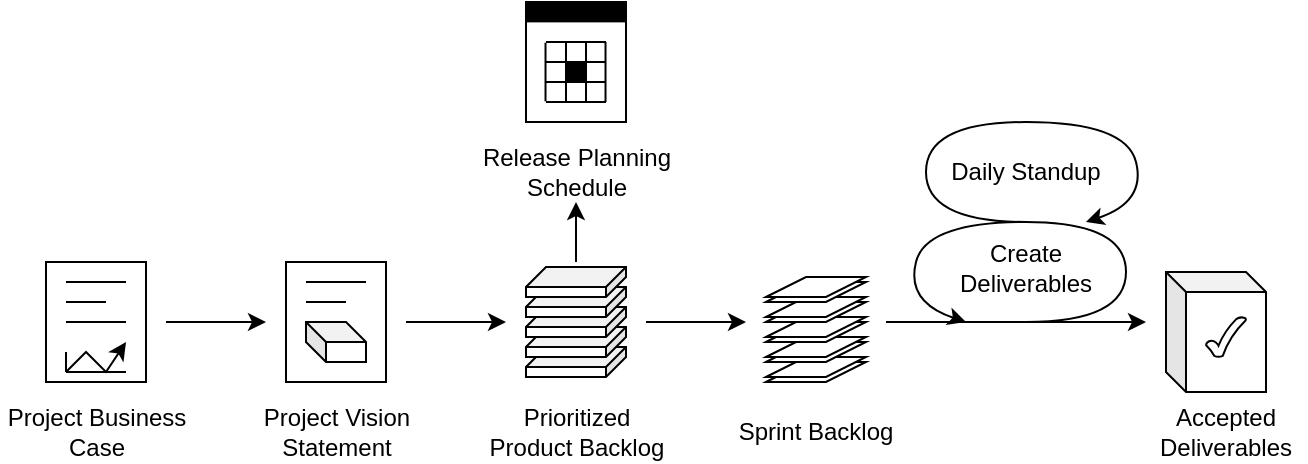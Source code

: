 <mxfile>
    <diagram id="G1Mfq-PvlLAGUP9QrzQ2" name="Page-1">
        <mxGraphModel dx="1170" dy="825" grid="1" gridSize="10" guides="1" tooltips="1" connect="1" arrows="1" fold="1" page="0" pageScale="1" pageWidth="827" pageHeight="1169" background="#ffffff" math="0" shadow="0">
            <root>
                <mxCell id="0"/>
                <mxCell id="1" parent="0"/>
                <mxCell id="7c8aWqgZJzVEwE5ocmlc-44" value="" style="group" parent="1" vertex="1" connectable="0">
                    <mxGeometry x="320" y="192.5" width="50" height="55" as="geometry"/>
                </mxCell>
                <mxCell id="7c8aWqgZJzVEwE5ocmlc-36" value="" style="shape=cube;whiteSpace=wrap;html=1;boundedLbl=1;backgroundOutline=1;darkOpacity=0.05;darkOpacity2=0.1;fillColor=none;size=10;flipH=1;" parent="7c8aWqgZJzVEwE5ocmlc-44" vertex="1">
                    <mxGeometry y="40" width="50" height="15" as="geometry"/>
                </mxCell>
                <mxCell id="7c8aWqgZJzVEwE5ocmlc-40" value="" style="shape=cube;whiteSpace=wrap;html=1;boundedLbl=1;backgroundOutline=1;darkOpacity=0.05;darkOpacity2=0.1;fillColor=default;size=10;flipH=1;" parent="7c8aWqgZJzVEwE5ocmlc-44" vertex="1">
                    <mxGeometry y="30" width="50" height="15" as="geometry"/>
                </mxCell>
                <mxCell id="7c8aWqgZJzVEwE5ocmlc-41" value="" style="shape=cube;whiteSpace=wrap;html=1;boundedLbl=1;backgroundOutline=1;darkOpacity=0.05;darkOpacity2=0.1;fillColor=default;size=10;flipH=1;" parent="7c8aWqgZJzVEwE5ocmlc-44" vertex="1">
                    <mxGeometry y="20" width="50" height="15" as="geometry"/>
                </mxCell>
                <mxCell id="7c8aWqgZJzVEwE5ocmlc-42" value="" style="shape=cube;whiteSpace=wrap;html=1;boundedLbl=1;backgroundOutline=1;darkOpacity=0.05;darkOpacity2=0.1;fillColor=default;size=10;flipH=1;" parent="7c8aWqgZJzVEwE5ocmlc-44" vertex="1">
                    <mxGeometry y="10" width="50" height="15" as="geometry"/>
                </mxCell>
                <mxCell id="7c8aWqgZJzVEwE5ocmlc-43" value="" style="shape=cube;whiteSpace=wrap;html=1;boundedLbl=1;backgroundOutline=1;darkOpacity=0.05;darkOpacity2=0.1;fillColor=default;size=10;flipH=1;" parent="7c8aWqgZJzVEwE5ocmlc-44" vertex="1">
                    <mxGeometry width="50" height="15" as="geometry"/>
                </mxCell>
                <mxCell id="zlFvbanUK3Qge2jHVLBS-4" value="" style="group" parent="1" vertex="1" connectable="0">
                    <mxGeometry x="80" y="190" width="50" height="60" as="geometry"/>
                </mxCell>
                <mxCell id="zlFvbanUK3Qge2jHVLBS-3" value="" style="rounded=0;whiteSpace=wrap;html=1;" parent="zlFvbanUK3Qge2jHVLBS-4" vertex="1">
                    <mxGeometry width="50" height="60" as="geometry"/>
                </mxCell>
                <mxCell id="7c8aWqgZJzVEwE5ocmlc-18" value="" style="endArrow=none;html=1;rounded=0;" parent="zlFvbanUK3Qge2jHVLBS-4" edge="1">
                    <mxGeometry width="50" height="50" relative="1" as="geometry">
                        <mxPoint x="10" y="30" as="sourcePoint"/>
                        <mxPoint x="40.0" y="30" as="targetPoint"/>
                    </mxGeometry>
                </mxCell>
                <mxCell id="7c8aWqgZJzVEwE5ocmlc-19" value="" style="endArrow=none;html=1;rounded=0;" parent="zlFvbanUK3Qge2jHVLBS-4" edge="1">
                    <mxGeometry width="50" height="50" relative="1" as="geometry">
                        <mxPoint x="10" y="55" as="sourcePoint"/>
                        <mxPoint x="10" y="45" as="targetPoint"/>
                    </mxGeometry>
                </mxCell>
                <mxCell id="7c8aWqgZJzVEwE5ocmlc-20" value="" style="endArrow=none;html=1;rounded=0;" parent="zlFvbanUK3Qge2jHVLBS-4" edge="1">
                    <mxGeometry width="50" height="50" relative="1" as="geometry">
                        <mxPoint x="10" y="55" as="sourcePoint"/>
                        <mxPoint x="40.0" y="55" as="targetPoint"/>
                    </mxGeometry>
                </mxCell>
                <mxCell id="7c8aWqgZJzVEwE5ocmlc-24" value="" style="endArrow=classic;html=1;endFill=1;rounded=0;" parent="zlFvbanUK3Qge2jHVLBS-4" edge="1">
                    <mxGeometry width="50" height="50" relative="1" as="geometry">
                        <mxPoint x="10" y="55" as="sourcePoint"/>
                        <mxPoint x="40.0" y="40" as="targetPoint"/>
                        <Array as="points">
                            <mxPoint x="20.0" y="45"/>
                            <mxPoint x="30" y="55"/>
                        </Array>
                    </mxGeometry>
                </mxCell>
                <mxCell id="7c8aWqgZJzVEwE5ocmlc-16" value="" style="endArrow=none;html=1;rounded=0;" parent="zlFvbanUK3Qge2jHVLBS-4" edge="1">
                    <mxGeometry width="50" height="50" relative="1" as="geometry">
                        <mxPoint x="10" y="10" as="sourcePoint"/>
                        <mxPoint x="40.0" y="10" as="targetPoint"/>
                    </mxGeometry>
                </mxCell>
                <mxCell id="7c8aWqgZJzVEwE5ocmlc-17" value="" style="endArrow=none;html=1;rounded=0;" parent="zlFvbanUK3Qge2jHVLBS-4" edge="1">
                    <mxGeometry width="50" height="50" relative="1" as="geometry">
                        <mxPoint x="10" y="20" as="sourcePoint"/>
                        <mxPoint x="30" y="20" as="targetPoint"/>
                    </mxGeometry>
                </mxCell>
                <mxCell id="zlFvbanUK3Qge2jHVLBS-6" value="" style="group" parent="1" vertex="1" connectable="0">
                    <mxGeometry x="200" y="190" width="50" height="60" as="geometry"/>
                </mxCell>
                <mxCell id="zlFvbanUK3Qge2jHVLBS-5" value="" style="rounded=0;whiteSpace=wrap;html=1;" parent="zlFvbanUK3Qge2jHVLBS-6" vertex="1">
                    <mxGeometry width="50" height="60" as="geometry"/>
                </mxCell>
                <mxCell id="7c8aWqgZJzVEwE5ocmlc-29" value="" style="endArrow=none;html=1;rounded=0;" parent="zlFvbanUK3Qge2jHVLBS-6" edge="1">
                    <mxGeometry width="50" height="50" relative="1" as="geometry">
                        <mxPoint x="10.0" y="10" as="sourcePoint"/>
                        <mxPoint x="40.0" y="10" as="targetPoint"/>
                    </mxGeometry>
                </mxCell>
                <mxCell id="7c8aWqgZJzVEwE5ocmlc-30" value="" style="endArrow=none;html=1;rounded=0;" parent="zlFvbanUK3Qge2jHVLBS-6" edge="1">
                    <mxGeometry width="50" height="50" relative="1" as="geometry">
                        <mxPoint x="10.0" y="20" as="sourcePoint"/>
                        <mxPoint x="30.0" y="20" as="targetPoint"/>
                    </mxGeometry>
                </mxCell>
                <mxCell id="7c8aWqgZJzVEwE5ocmlc-35" value="" style="shape=cube;whiteSpace=wrap;html=1;boundedLbl=1;backgroundOutline=1;darkOpacity=0.05;darkOpacity2=0.1;fillColor=none;size=10;" parent="zlFvbanUK3Qge2jHVLBS-6" vertex="1">
                    <mxGeometry x="10" y="30" width="30" height="20" as="geometry"/>
                </mxCell>
                <mxCell id="zlFvbanUK3Qge2jHVLBS-7" style="edgeStyle=orthogonalEdgeStyle;rounded=0;orthogonalLoop=1;jettySize=auto;html=1;" parent="1" edge="1">
                    <mxGeometry relative="1" as="geometry">
                        <mxPoint x="140" y="220" as="sourcePoint"/>
                        <mxPoint x="190" y="220" as="targetPoint"/>
                    </mxGeometry>
                </mxCell>
                <mxCell id="zlFvbanUK3Qge2jHVLBS-8" style="edgeStyle=orthogonalEdgeStyle;rounded=0;orthogonalLoop=1;jettySize=auto;html=1;" parent="1" edge="1">
                    <mxGeometry relative="1" as="geometry">
                        <Array as="points">
                            <mxPoint x="290" y="220"/>
                            <mxPoint x="290" y="220"/>
                        </Array>
                        <mxPoint x="260" y="220" as="sourcePoint"/>
                        <mxPoint x="310" y="220" as="targetPoint"/>
                    </mxGeometry>
                </mxCell>
                <mxCell id="zlFvbanUK3Qge2jHVLBS-9" value="" style="shape=parallelogram;perimeter=parallelogramPerimeter;whiteSpace=wrap;html=1;fixedSize=1;fillColor=#FFFFFF;" parent="1" vertex="1">
                    <mxGeometry x="440" y="240" width="50" height="10" as="geometry"/>
                </mxCell>
                <mxCell id="zlFvbanUK3Qge2jHVLBS-10" value="" style="shape=parallelogram;perimeter=parallelogramPerimeter;whiteSpace=wrap;html=1;fixedSize=1;fillColor=#FFFFFF;" parent="1" vertex="1">
                    <mxGeometry x="440" y="237.5" width="50" height="10" as="geometry"/>
                </mxCell>
                <mxCell id="zlFvbanUK3Qge2jHVLBS-11" value="" style="shape=parallelogram;perimeter=parallelogramPerimeter;whiteSpace=wrap;html=1;fixedSize=1;fillColor=#FFFFFF;" parent="1" vertex="1">
                    <mxGeometry x="440" y="230" width="50" height="10" as="geometry"/>
                </mxCell>
                <mxCell id="zlFvbanUK3Qge2jHVLBS-12" value="" style="shape=parallelogram;perimeter=parallelogramPerimeter;whiteSpace=wrap;html=1;fixedSize=1;fillColor=#FFFFFF;" parent="1" vertex="1">
                    <mxGeometry x="440" y="227.5" width="50" height="10" as="geometry"/>
                </mxCell>
                <mxCell id="zlFvbanUK3Qge2jHVLBS-13" value="" style="shape=parallelogram;perimeter=parallelogramPerimeter;whiteSpace=wrap;html=1;fixedSize=1;fillColor=#FFFFFF;" parent="1" vertex="1">
                    <mxGeometry x="440" y="220" width="50" height="10" as="geometry"/>
                </mxCell>
                <mxCell id="zlFvbanUK3Qge2jHVLBS-14" value="" style="shape=parallelogram;perimeter=parallelogramPerimeter;whiteSpace=wrap;html=1;fixedSize=1;fillColor=#FFFFFF;" parent="1" vertex="1">
                    <mxGeometry x="440" y="217.5" width="50" height="10" as="geometry"/>
                </mxCell>
                <mxCell id="zlFvbanUK3Qge2jHVLBS-15" value="" style="shape=parallelogram;perimeter=parallelogramPerimeter;whiteSpace=wrap;html=1;fixedSize=1;fillColor=#FFFFFF;" parent="1" vertex="1">
                    <mxGeometry x="440" y="210" width="50" height="10" as="geometry"/>
                </mxCell>
                <mxCell id="zlFvbanUK3Qge2jHVLBS-16" value="" style="shape=parallelogram;perimeter=parallelogramPerimeter;whiteSpace=wrap;html=1;fixedSize=1;fillColor=#FFFFFF;" parent="1" vertex="1">
                    <mxGeometry x="440" y="207.5" width="50" height="10" as="geometry"/>
                </mxCell>
                <mxCell id="zlFvbanUK3Qge2jHVLBS-17" value="" style="shape=parallelogram;perimeter=parallelogramPerimeter;whiteSpace=wrap;html=1;fixedSize=1;fillColor=#FFFFFF;" parent="1" vertex="1">
                    <mxGeometry x="440" y="200" width="50" height="10" as="geometry"/>
                </mxCell>
                <mxCell id="zlFvbanUK3Qge2jHVLBS-18" value="" style="shape=parallelogram;perimeter=parallelogramPerimeter;whiteSpace=wrap;html=1;fixedSize=1;fillColor=#FFFFFF;" parent="1" vertex="1">
                    <mxGeometry x="440" y="197.5" width="50" height="10" as="geometry"/>
                </mxCell>
                <mxCell id="zlFvbanUK3Qge2jHVLBS-19" value="Sprint Backlog" style="text;html=1;strokeColor=none;fillColor=none;align=center;verticalAlign=middle;whiteSpace=wrap;rounded=0;" parent="1" vertex="1">
                    <mxGeometry x="425" y="260" width="80" height="30" as="geometry"/>
                </mxCell>
                <mxCell id="zlFvbanUK3Qge2jHVLBS-20" value="Prioritized Product Backlog" style="text;html=1;strokeColor=none;fillColor=none;align=center;verticalAlign=middle;whiteSpace=wrap;rounded=0;" parent="1" vertex="1">
                    <mxGeometry x="297.5" y="260" width="95" height="30" as="geometry"/>
                </mxCell>
                <mxCell id="zlFvbanUK3Qge2jHVLBS-21" value="Project Vision Statement" style="text;html=1;strokeColor=none;fillColor=none;align=center;verticalAlign=middle;whiteSpace=wrap;rounded=0;" parent="1" vertex="1">
                    <mxGeometry x="177.5" y="260" width="95" height="30" as="geometry"/>
                </mxCell>
                <mxCell id="zlFvbanUK3Qge2jHVLBS-22" value="Project Business Case" style="text;html=1;strokeColor=none;fillColor=none;align=center;verticalAlign=middle;whiteSpace=wrap;rounded=0;" parent="1" vertex="1">
                    <mxGeometry x="57.5" y="260" width="95" height="30" as="geometry"/>
                </mxCell>
                <mxCell id="zlFvbanUK3Qge2jHVLBS-24" style="edgeStyle=orthogonalEdgeStyle;rounded=0;orthogonalLoop=1;jettySize=auto;html=1;" parent="1" edge="1">
                    <mxGeometry relative="1" as="geometry">
                        <mxPoint x="380" y="220" as="sourcePoint"/>
                        <mxPoint x="430" y="220" as="targetPoint"/>
                    </mxGeometry>
                </mxCell>
                <mxCell id="zlFvbanUK3Qge2jHVLBS-32" value="Release Planning Schedule" style="text;html=1;strokeColor=none;fillColor=none;align=center;verticalAlign=middle;whiteSpace=wrap;rounded=0;" parent="1" vertex="1">
                    <mxGeometry x="277.5" y="130" width="135" height="30" as="geometry"/>
                </mxCell>
                <mxCell id="zlFvbanUK3Qge2jHVLBS-33" style="edgeStyle=orthogonalEdgeStyle;rounded=0;orthogonalLoop=1;jettySize=auto;html=1;entryX=0.5;entryY=1;entryDx=0;entryDy=0;" parent="1" target="zlFvbanUK3Qge2jHVLBS-32" edge="1">
                    <mxGeometry relative="1" as="geometry">
                        <mxPoint x="345" y="190" as="sourcePoint"/>
                        <mxPoint x="450" y="230" as="targetPoint"/>
                    </mxGeometry>
                </mxCell>
                <mxCell id="zlFvbanUK3Qge2jHVLBS-34" value="" style="shape=cube;whiteSpace=wrap;html=1;boundedLbl=1;backgroundOutline=1;darkOpacity=0.05;darkOpacity2=0.1;size=10;" parent="1" vertex="1">
                    <mxGeometry x="640" y="195" width="50" height="60" as="geometry"/>
                </mxCell>
                <mxCell id="zlFvbanUK3Qge2jHVLBS-35" value="Accepted Deliverables" style="text;html=1;strokeColor=none;fillColor=none;align=center;verticalAlign=middle;whiteSpace=wrap;rounded=0;" parent="1" vertex="1">
                    <mxGeometry x="630" y="260" width="80" height="30" as="geometry"/>
                </mxCell>
                <mxCell id="zlFvbanUK3Qge2jHVLBS-37" value="" style="verticalLabelPosition=bottom;verticalAlign=top;html=1;shape=mxgraph.basic.tick" parent="1" vertex="1">
                    <mxGeometry x="660" y="217.5" width="20" height="20" as="geometry"/>
                </mxCell>
                <mxCell id="zlFvbanUK3Qge2jHVLBS-39" value="Daily Standup" style="text;html=1;strokeColor=none;fillColor=none;align=center;verticalAlign=middle;whiteSpace=wrap;rounded=0;" parent="1" vertex="1">
                    <mxGeometry x="530" y="130" width="80" height="30" as="geometry"/>
                </mxCell>
                <mxCell id="DNAeEn4sjJ3QBPFTxDFF-2" style="edgeStyle=orthogonalEdgeStyle;rounded=0;orthogonalLoop=1;jettySize=auto;html=1;" parent="1" edge="1">
                    <mxGeometry relative="1" as="geometry">
                        <mxPoint x="500" y="220" as="sourcePoint"/>
                        <mxPoint x="630" y="220" as="targetPoint"/>
                    </mxGeometry>
                </mxCell>
                <mxCell id="DNAeEn4sjJ3QBPFTxDFF-3" value="" style="rounded=0;whiteSpace=wrap;html=1;fillColor=#000000;" parent="1" vertex="1">
                    <mxGeometry x="340" y="90" width="10" height="10" as="geometry"/>
                </mxCell>
                <mxCell id="zlFvbanUK3Qge2jHVLBS-30" value="" style="rounded=0;whiteSpace=wrap;html=1;" parent="1" vertex="1">
                    <mxGeometry x="320" y="60" width="50" height="60" as="geometry"/>
                </mxCell>
                <mxCell id="7c8aWqgZJzVEwE5ocmlc-58" value="" style="endArrow=none;html=1;rounded=0;" parent="1" edge="1">
                    <mxGeometry width="50" height="50" relative="1" as="geometry">
                        <mxPoint x="329.76" y="80.35" as="sourcePoint"/>
                        <mxPoint x="329.76" y="109.66" as="targetPoint"/>
                    </mxGeometry>
                </mxCell>
                <mxCell id="7c8aWqgZJzVEwE5ocmlc-62" value="" style="endArrow=none;html=1;rounded=0;" parent="1" edge="1">
                    <mxGeometry width="50" height="50" relative="1" as="geometry">
                        <mxPoint x="340" y="80.35" as="sourcePoint"/>
                        <mxPoint x="340" y="109.66" as="targetPoint"/>
                    </mxGeometry>
                </mxCell>
                <mxCell id="7c8aWqgZJzVEwE5ocmlc-64" value="" style="endArrow=none;html=1;rounded=0;" parent="1" edge="1">
                    <mxGeometry width="50" height="50" relative="1" as="geometry">
                        <mxPoint x="359.76" y="80" as="sourcePoint"/>
                        <mxPoint x="359.76" y="110" as="targetPoint"/>
                    </mxGeometry>
                </mxCell>
                <mxCell id="7c8aWqgZJzVEwE5ocmlc-65" value="" style="endArrow=none;html=1;rounded=0;" parent="1" edge="1">
                    <mxGeometry width="50" height="50" relative="1" as="geometry">
                        <mxPoint x="360" y="80" as="sourcePoint"/>
                        <mxPoint x="330" y="80" as="targetPoint"/>
                    </mxGeometry>
                </mxCell>
                <mxCell id="7c8aWqgZJzVEwE5ocmlc-66" value="" style="endArrow=none;html=1;rounded=0;" parent="1" edge="1">
                    <mxGeometry width="50" height="50" relative="1" as="geometry">
                        <mxPoint x="360" y="90" as="sourcePoint"/>
                        <mxPoint x="330" y="90" as="targetPoint"/>
                    </mxGeometry>
                </mxCell>
                <mxCell id="7c8aWqgZJzVEwE5ocmlc-67" value="" style="endArrow=none;html=1;rounded=0;" parent="1" edge="1">
                    <mxGeometry width="50" height="50" relative="1" as="geometry">
                        <mxPoint x="360" y="100.0" as="sourcePoint"/>
                        <mxPoint x="330" y="100.0" as="targetPoint"/>
                    </mxGeometry>
                </mxCell>
                <mxCell id="7c8aWqgZJzVEwE5ocmlc-68" value="" style="endArrow=none;html=1;rounded=0;" parent="1" edge="1">
                    <mxGeometry width="50" height="50" relative="1" as="geometry">
                        <mxPoint x="360" y="110" as="sourcePoint"/>
                        <mxPoint x="330" y="110" as="targetPoint"/>
                    </mxGeometry>
                </mxCell>
                <mxCell id="7c8aWqgZJzVEwE5ocmlc-69" value="" style="endArrow=none;html=1;rounded=0;" parent="1" edge="1">
                    <mxGeometry width="50" height="50" relative="1" as="geometry">
                        <mxPoint x="350" y="80.35" as="sourcePoint"/>
                        <mxPoint x="350" y="109.66" as="targetPoint"/>
                    </mxGeometry>
                </mxCell>
                <mxCell id="7c8aWqgZJzVEwE5ocmlc-57" value="" style="rounded=0;whiteSpace=wrap;html=1;fillColor=#000000;" parent="1" vertex="1">
                    <mxGeometry x="320" y="60.0" width="50" height="9.69" as="geometry"/>
                </mxCell>
                <mxCell id="DNAeEn4sjJ3QBPFTxDFF-4" value="" style="rounded=0;whiteSpace=wrap;html=1;fillColor=#000000;" parent="1" vertex="1">
                    <mxGeometry x="340" y="90" width="10" height="10" as="geometry"/>
                </mxCell>
                <mxCell id="DNAeEn4sjJ3QBPFTxDFF-8" value="" style="endArrow=none;html=1;curved=1;" parent="1" edge="1">
                    <mxGeometry width="50" height="50" relative="1" as="geometry">
                        <mxPoint x="570" y="170" as="sourcePoint"/>
                        <mxPoint x="570" y="120" as="targetPoint"/>
                        <Array as="points">
                            <mxPoint x="520" y="170"/>
                            <mxPoint x="520" y="120"/>
                        </Array>
                    </mxGeometry>
                </mxCell>
                <mxCell id="DNAeEn4sjJ3QBPFTxDFF-12" value="" style="endArrow=none;html=1;curved=1;" parent="1" edge="1">
                    <mxGeometry width="50" height="50" relative="1" as="geometry">
                        <mxPoint x="570" y="220" as="sourcePoint"/>
                        <mxPoint x="570" y="170" as="targetPoint"/>
                        <Array as="points">
                            <mxPoint x="620" y="220"/>
                            <mxPoint x="620" y="170"/>
                        </Array>
                    </mxGeometry>
                </mxCell>
                <mxCell id="DNAeEn4sjJ3QBPFTxDFF-13" value="" style="endArrow=classic;html=1;curved=1;endFill=1;" parent="1" edge="1">
                    <mxGeometry width="50" height="50" relative="1" as="geometry">
                        <mxPoint x="570" y="170" as="sourcePoint"/>
                        <mxPoint x="540" y="220" as="targetPoint"/>
                        <Array as="points">
                            <mxPoint x="520" y="170"/>
                            <mxPoint x="510" y="210"/>
                        </Array>
                    </mxGeometry>
                </mxCell>
                <mxCell id="DNAeEn4sjJ3QBPFTxDFF-14" value="" style="endArrow=classic;html=1;curved=1;endFill=1;" parent="1" edge="1">
                    <mxGeometry width="50" height="50" relative="1" as="geometry">
                        <mxPoint x="570" y="120" as="sourcePoint"/>
                        <mxPoint x="600" y="170" as="targetPoint"/>
                        <Array as="points">
                            <mxPoint x="620" y="120"/>
                            <mxPoint x="630" y="160"/>
                        </Array>
                    </mxGeometry>
                </mxCell>
                <mxCell id="DNAeEn4sjJ3QBPFTxDFF-15" value="Create Deliverables" style="text;html=1;strokeColor=none;fillColor=none;align=center;verticalAlign=middle;whiteSpace=wrap;rounded=0;" parent="1" vertex="1">
                    <mxGeometry x="530" y="177.5" width="80" height="30" as="geometry"/>
                </mxCell>
            </root>
        </mxGraphModel>
    </diagram>
</mxfile>